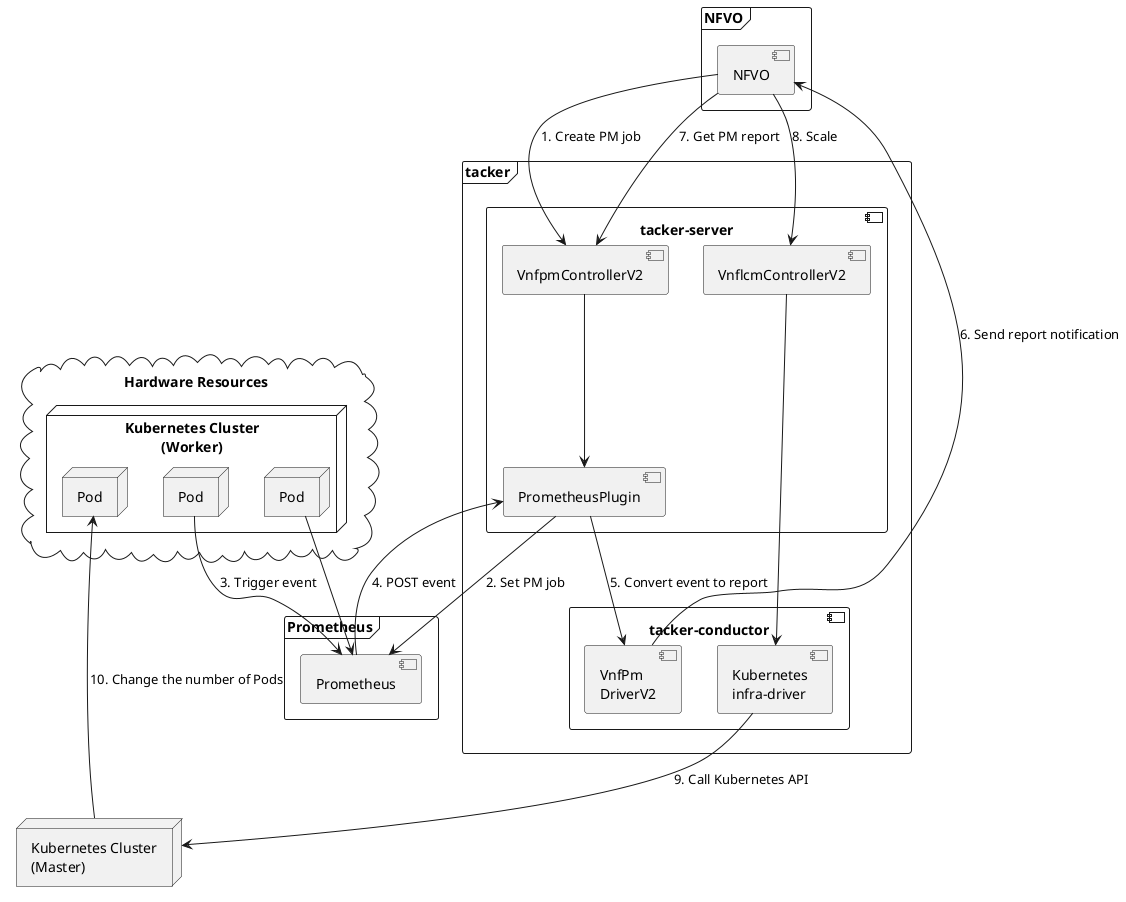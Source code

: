 @startuml

frame "Prometheus" {
    component "Prometheus" as prom
}

frame "NFVO" {
    component "NFVO" as nfvo
}

frame "tacker" {
    component "tacker-server" {
        component "VnfpmControllerV2" as pm_ctl
        component "PrometheusPlugin" as plugin
        component "VnflcmControllerV2" as lcm_ctl
    }
    component "tacker-conductor" {
        component "VnfPm\nDriverV2" as pm_driver
        component "Kubernetes\ninfra-driver" as infra
    }
}

node "Kubernetes Cluster\n(Master)" as k8s_m
cloud "Hardware Resources" as hw {
    node "Kubernetes Cluster\n(Worker)" as k8s_w {
        node "Pod" as ins1
        node "Pod" as ins2
        node "Pod" as ins3
    }
}

'# Relationships
nfvo --> pm_ctl: 1. Create PM job
pm_ctl --> plugin
plugin --> prom: 2. Set PM job
ins1 --> prom: 3. Trigger event
ins2 --> prom
prom --> plugin: 4. POST event
plugin --> pm_driver: 5. Convert event to report
pm_driver --> nfvo: 6. Send report notification
nfvo --> pm_ctl: 7. Get PM report
nfvo --> lcm_ctl: 8. Scale
lcm_ctl --> infra
infra --> k8s_m: 9. Call Kubernetes API
k8s_m --> ins3: 10. Change the number of Pods

@enduml
